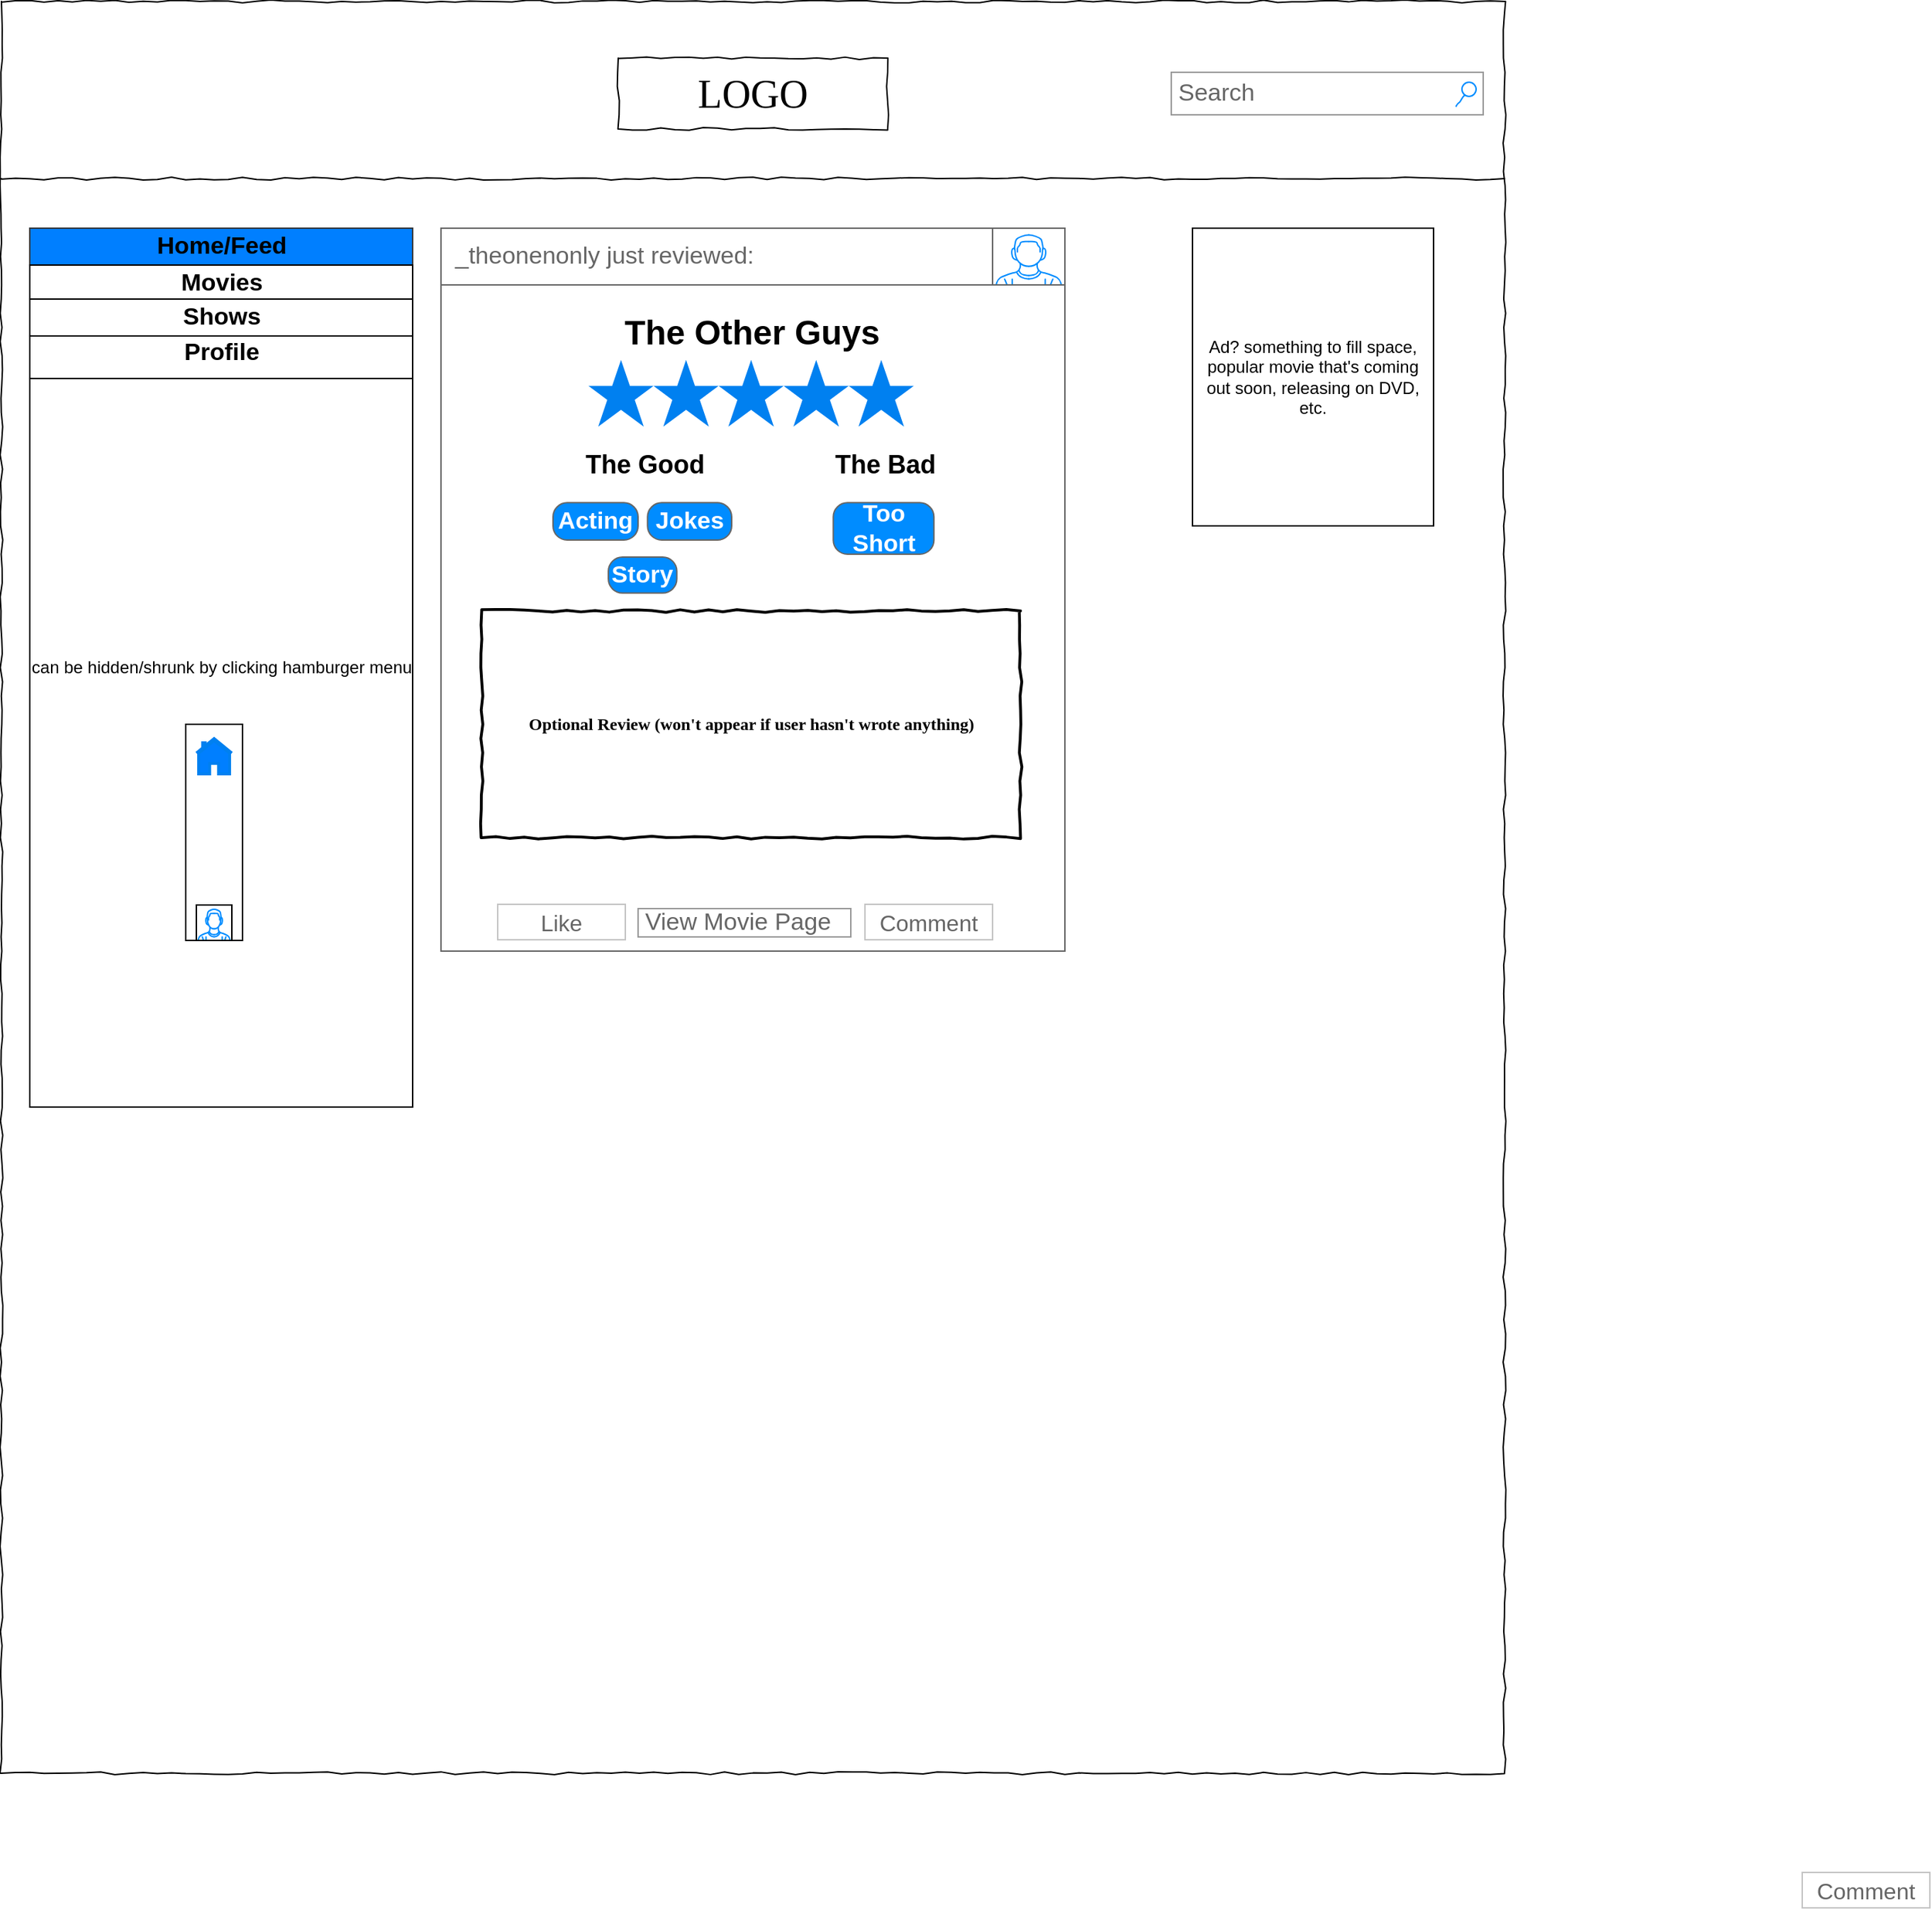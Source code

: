 <mxfile version="13.1.9" type="device"><diagram name="Page-1" id="03018318-947c-dd8e-b7a3-06fadd420f32"><mxGraphModel dx="1422" dy="800" grid="1" gridSize="10" guides="1" tooltips="1" connect="1" arrows="1" fold="1" page="1" pageScale="1" pageWidth="1100" pageHeight="850" background="#ffffff" math="0" shadow="0"><root><mxCell id="0"/><mxCell id="1" parent="0"/><mxCell id="677b7b8949515195-1" value="" style="whiteSpace=wrap;html=1;rounded=0;shadow=0;labelBackgroundColor=none;strokeColor=#000000;strokeWidth=1;fillColor=none;fontFamily=Verdana;fontSize=12;fontColor=#000000;align=center;comic=1;" parent="1" vertex="1"><mxGeometry x="20" y="20" width="1060" height="1250" as="geometry"/></mxCell><mxCell id="677b7b8949515195-2" value="LOGO" style="whiteSpace=wrap;html=1;rounded=0;shadow=0;labelBackgroundColor=none;strokeWidth=1;fontFamily=Verdana;fontSize=28;align=center;comic=1;" parent="1" vertex="1"><mxGeometry x="455" y="60" width="190" height="50" as="geometry"/></mxCell><mxCell id="677b7b8949515195-3" value="Search" style="strokeWidth=1;shadow=0;dashed=0;align=center;html=1;shape=mxgraph.mockup.forms.searchBox;strokeColor=#999999;mainText=;strokeColor2=#008cff;fontColor=#666666;fontSize=17;align=left;spacingLeft=3;rounded=0;labelBackgroundColor=none;comic=1;" parent="1" vertex="1"><mxGeometry x="845" y="70" width="220" height="30" as="geometry"/></mxCell><mxCell id="677b7b8949515195-9" value="" style="line;strokeWidth=1;html=1;rounded=0;shadow=0;labelBackgroundColor=none;fillColor=none;fontFamily=Verdana;fontSize=14;fontColor=#000000;align=center;comic=1;" parent="1" vertex="1"><mxGeometry x="20" y="140" width="1060" height="10" as="geometry"/></mxCell><mxCell id="s8a1tYQO_xYwBzTLt5tD-1" value="" style="shape=image;html=1;verticalAlign=top;verticalLabelPosition=bottom;labelBackgroundColor=#ffffff;imageAspect=0;aspect=fixed;image=https://cdn4.iconfinder.com/data/icons/geosm-e-commerce/48/menu-128.png" vertex="1" parent="1"><mxGeometry x="40" y="55" width="60" height="60" as="geometry"/></mxCell><mxCell id="s8a1tYQO_xYwBzTLt5tD-14" value="" style="strokeWidth=1;shadow=0;dashed=0;align=center;html=1;shape=mxgraph.mockup.containers.rrect;rSize=0;strokeColor=#666666;fontColor=#666666;fontSize=17;verticalAlign=top;whiteSpace=wrap;fillColor=#ffffff;spacingTop=32;" vertex="1" parent="1"><mxGeometry x="330" y="180" width="440" height="510" as="geometry"/></mxCell><mxCell id="s8a1tYQO_xYwBzTLt5tD-15" value="_theonenonly just reviewed:" style="strokeWidth=1;shadow=0;dashed=0;align=center;html=1;shape=mxgraph.mockup.containers.rrect;rSize=0;fontSize=17;fontColor=#666666;strokeColor=#666666;align=left;spacingLeft=8;fillColor=none;resizeWidth=1;" vertex="1" parent="s8a1tYQO_xYwBzTLt5tD-14"><mxGeometry width="438" height="40" relative="1" as="geometry"/></mxCell><mxCell id="s8a1tYQO_xYwBzTLt5tD-17" value="Like" style="strokeWidth=1;shadow=0;dashed=0;align=center;html=1;shape=mxgraph.mockup.containers.rrect;rSize=0;fontSize=16;fontColor=#666666;strokeColor=#c4c4c4;whiteSpace=wrap;fillColor=none;" vertex="1" parent="s8a1tYQO_xYwBzTLt5tD-14"><mxGeometry x="0.25" y="1" width="90" height="25" relative="1" as="geometry"><mxPoint x="-70" y="-33" as="offset"/></mxGeometry></mxCell><mxCell id="s8a1tYQO_xYwBzTLt5tD-18" value="Comment" style="strokeWidth=1;shadow=0;dashed=0;align=center;html=1;shape=mxgraph.mockup.containers.rrect;rSize=0;fontSize=16;fontColor=#666666;strokeColor=#c4c4c4;whiteSpace=wrap;fillColor=none;" vertex="1" parent="s8a1tYQO_xYwBzTLt5tD-14"><mxGeometry x="0.75" y="1" width="90" height="25" relative="1" as="geometry"><mxPoint x="-31" y="-33" as="offset"/></mxGeometry></mxCell><mxCell id="s8a1tYQO_xYwBzTLt5tD-19" value="" style="verticalLabelPosition=bottom;shadow=0;dashed=0;align=center;html=1;verticalAlign=top;strokeWidth=1;shape=mxgraph.mockup.containers.userMale;strokeColor=#666666;strokeColor2=#008cff;" vertex="1" parent="s8a1tYQO_xYwBzTLt5tD-14"><mxGeometry x="389" width="51" height="40" as="geometry"/></mxCell><mxCell id="s8a1tYQO_xYwBzTLt5tD-35" value="&lt;h1&gt;The Other Guys&lt;/h1&gt;" style="text;html=1;strokeColor=none;fillColor=none;align=center;verticalAlign=middle;whiteSpace=wrap;rounded=0;" vertex="1" parent="s8a1tYQO_xYwBzTLt5tD-14"><mxGeometry x="109" y="55.134" width="221" height="37.778" as="geometry"/></mxCell><mxCell id="s8a1tYQO_xYwBzTLt5tD-32" value="" style="group" vertex="1" connectable="0" parent="s8a1tYQO_xYwBzTLt5tD-14"><mxGeometry x="104" y="92.91" width="229.43" height="47.09" as="geometry"/></mxCell><mxCell id="s8a1tYQO_xYwBzTLt5tD-20" value="" style="html=1;verticalLabelPosition=bottom;labelBackgroundColor=#ffffff;verticalAlign=top;shadow=0;dashed=0;strokeWidth=2;shape=mxgraph.ios7.misc.star;fillColor=#0080f0;strokeColor=none;" vertex="1" parent="s8a1tYQO_xYwBzTLt5tD-32"><mxGeometry width="45.886" height="47.09" as="geometry"/></mxCell><mxCell id="s8a1tYQO_xYwBzTLt5tD-23" value="" style="html=1;verticalLabelPosition=bottom;labelBackgroundColor=#ffffff;verticalAlign=top;shadow=0;dashed=0;strokeWidth=2;shape=mxgraph.ios7.misc.star;fillColor=#0080f0;strokeColor=none;" vertex="1" parent="s8a1tYQO_xYwBzTLt5tD-32"><mxGeometry x="45.886" width="45.886" height="47.09" as="geometry"/></mxCell><mxCell id="s8a1tYQO_xYwBzTLt5tD-22" value="" style="html=1;verticalLabelPosition=bottom;labelBackgroundColor=#ffffff;verticalAlign=top;shadow=0;dashed=0;strokeWidth=2;shape=mxgraph.ios7.misc.star;fillColor=#0080f0;strokeColor=none;" vertex="1" parent="s8a1tYQO_xYwBzTLt5tD-32"><mxGeometry x="91.772" width="45.886" height="47.09" as="geometry"/></mxCell><mxCell id="s8a1tYQO_xYwBzTLt5tD-24" value="" style="html=1;verticalLabelPosition=bottom;labelBackgroundColor=#ffffff;verticalAlign=top;shadow=0;dashed=0;strokeWidth=2;shape=mxgraph.ios7.misc.star;fillColor=#0080f0;strokeColor=none;" vertex="1" parent="s8a1tYQO_xYwBzTLt5tD-32"><mxGeometry x="137.658" width="45.886" height="47.09" as="geometry"/></mxCell><mxCell id="s8a1tYQO_xYwBzTLt5tD-25" value="" style="html=1;verticalLabelPosition=bottom;labelBackgroundColor=#ffffff;verticalAlign=top;shadow=0;dashed=0;strokeWidth=2;shape=mxgraph.ios7.misc.star;fillColor=#0080f0;strokeColor=none;" vertex="1" parent="s8a1tYQO_xYwBzTLt5tD-32"><mxGeometry x="183.544" width="45.886" height="47.09" as="geometry"/></mxCell><mxCell id="s8a1tYQO_xYwBzTLt5tD-42" value="" style="group" vertex="1" connectable="0" parent="s8a1tYQO_xYwBzTLt5tD-14"><mxGeometry x="235.3" y="139.983" width="153.695" height="165.626" as="geometry"/></mxCell><mxCell id="s8a1tYQO_xYwBzTLt5tD-41" value="&lt;h2&gt;The Bad&lt;/h2&gt;" style="text;html=1;strokeColor=none;fillColor=none;align=center;verticalAlign=middle;whiteSpace=wrap;rounded=0;" vertex="1" parent="s8a1tYQO_xYwBzTLt5tD-42"><mxGeometry x="36.576" width="83.429" height="53.684" as="geometry"/></mxCell><mxCell id="s8a1tYQO_xYwBzTLt5tD-40" value="" style="group" vertex="1" connectable="0" parent="s8a1tYQO_xYwBzTLt5tD-14"><mxGeometry x="64.998" y="139.981" width="154.343" height="165.612" as="geometry"/></mxCell><mxCell id="s8a1tYQO_xYwBzTLt5tD-29" value="&lt;h2&gt;The Good&lt;/h2&gt;" style="text;html=1;strokeColor=none;fillColor=none;align=center;verticalAlign=middle;whiteSpace=wrap;rounded=0;" vertex="1" parent="s8a1tYQO_xYwBzTLt5tD-40"><mxGeometry x="15.702" width="125.71" height="53.682" as="geometry"/></mxCell><mxCell id="s8a1tYQO_xYwBzTLt5tD-33" value="Jokes" style="strokeWidth=1;shadow=0;dashed=0;align=center;html=1;shape=mxgraph.mockup.buttons.button;strokeColor=#666666;fontColor=#ffffff;mainText=;buttonStyle=round;fontSize=17;fontStyle=1;fillColor=#008cff;whiteSpace=wrap;" vertex="1" parent="s8a1tYQO_xYwBzTLt5tD-40"><mxGeometry x="80.65" y="53.68" width="59.35" height="26.32" as="geometry"/></mxCell><mxCell id="s8a1tYQO_xYwBzTLt5tD-34" value="Story" style="strokeWidth=1;shadow=0;dashed=0;align=center;html=1;shape=mxgraph.mockup.buttons.button;strokeColor=#666666;fontColor=#ffffff;mainText=;buttonStyle=round;fontSize=17;fontStyle=1;fillColor=#008cff;whiteSpace=wrap;" vertex="1" parent="s8a1tYQO_xYwBzTLt5tD-14"><mxGeometry x="118.028" y="232.001" width="48.29" height="25.39" as="geometry"/></mxCell><mxCell id="s8a1tYQO_xYwBzTLt5tD-27" value="Acting" style="strokeWidth=1;shadow=0;dashed=0;align=center;html=1;shape=mxgraph.mockup.buttons.button;strokeColor=#666666;fontColor=#ffffff;mainText=;buttonStyle=round;fontSize=17;fontStyle=1;fillColor=#008cff;whiteSpace=wrap;" vertex="1" parent="s8a1tYQO_xYwBzTLt5tD-14"><mxGeometry x="78.998" y="193.661" width="60" height="26.32" as="geometry"/></mxCell><mxCell id="s8a1tYQO_xYwBzTLt5tD-37" value="Too Short" style="strokeWidth=1;shadow=0;dashed=0;align=center;html=1;shape=mxgraph.mockup.buttons.button;strokeColor=#666666;fontColor=#ffffff;mainText=;buttonStyle=round;fontSize=17;fontStyle=1;fillColor=#008cff;whiteSpace=wrap;" vertex="1" parent="s8a1tYQO_xYwBzTLt5tD-14"><mxGeometry x="276.65" y="193.66" width="71" height="36.33" as="geometry"/></mxCell><mxCell id="s8a1tYQO_xYwBzTLt5tD-43" value="Optional Review (won't appear if user hasn't wrote anything)" style="html=1;whiteSpace=wrap;comic=1;strokeWidth=2;fontFamily=Comic Sans MS;fontStyle=1;align=center;" vertex="1" parent="s8a1tYQO_xYwBzTLt5tD-14"><mxGeometry x="28.71" y="270" width="380" height="160" as="geometry"/></mxCell><mxCell id="s8a1tYQO_xYwBzTLt5tD-45" value="Comment" style="strokeWidth=1;shadow=0;dashed=0;align=center;html=1;shape=mxgraph.mockup.containers.rrect;rSize=0;fontSize=16;fontColor=#666666;strokeColor=#c4c4c4;whiteSpace=wrap;fillColor=none;" vertex="1" parent="s8a1tYQO_xYwBzTLt5tD-14"><mxGeometry x="0.75" y="1" width="90" height="25" relative="1" as="geometry"><mxPoint x="630" y="650" as="offset"/></mxGeometry></mxCell><mxCell id="s8a1tYQO_xYwBzTLt5tD-46" value="View Movie Page" style="strokeWidth=1;shadow=0;dashed=0;align=center;html=1;shape=mxgraph.mockup.forms.pwField;strokeColor=#999999;mainText=;align=left;fontColor=#666666;fontSize=17;spacingLeft=3;" vertex="1" parent="s8a1tYQO_xYwBzTLt5tD-14"><mxGeometry x="139" y="480" width="150" height="20" as="geometry"/></mxCell><mxCell id="s8a1tYQO_xYwBzTLt5tD-64" value="can be hidden/shrunk by clicking hamburger menu" style="strokeWidth=1;shadow=0;dashed=0;align=center;html=1;shape=mxgraph.mockup.containers.rrect;rSize=0;" vertex="1" parent="1"><mxGeometry x="40" y="180" width="270" height="620" as="geometry"/></mxCell><mxCell id="s8a1tYQO_xYwBzTLt5tD-65" value="Home/Feed" style="strokeColor=#36393d;fillColor=#007FFF;strokeWidth=1;shadow=0;dashed=0;align=center;html=1;shape=mxgraph.mockup.containers.rrect;rSize=0;fontSize=17;fontStyle=1;resizeWidth=1;" vertex="1" parent="s8a1tYQO_xYwBzTLt5tD-64"><mxGeometry width="270" height="26" relative="1" as="geometry"/></mxCell><mxCell id="s8a1tYQO_xYwBzTLt5tD-66" value="Movies" style="strokeWidth=1;shadow=0;dashed=0;align=center;html=1;shape=mxgraph.mockup.containers.rrect;rSize=0;fontSize=17;fontStyle=1;resizeWidth=1;" vertex="1" parent="s8a1tYQO_xYwBzTLt5tD-64"><mxGeometry width="270" height="26" relative="1" as="geometry"><mxPoint y="26" as="offset"/></mxGeometry></mxCell><mxCell id="s8a1tYQO_xYwBzTLt5tD-67" value="Profile" style="strokeWidth=1;shadow=0;dashed=0;align=center;html=1;shape=mxgraph.mockup.containers.rrect;rSize=0;fontSize=17;fontStyle=1;resizeWidth=1;" vertex="1" parent="s8a1tYQO_xYwBzTLt5tD-64"><mxGeometry width="270" height="36" relative="1" as="geometry"><mxPoint y="70" as="offset"/></mxGeometry></mxCell><mxCell id="s8a1tYQO_xYwBzTLt5tD-68" value="Shows" style="strokeWidth=1;shadow=0;dashed=0;align=center;html=1;shape=mxgraph.mockup.containers.rrect;rSize=0;fontSize=17;fontStyle=1;resizeWidth=1;" vertex="1" parent="s8a1tYQO_xYwBzTLt5tD-64"><mxGeometry y="1" width="270" height="26" relative="1" as="geometry"><mxPoint y="-570" as="offset"/></mxGeometry></mxCell><mxCell id="s8a1tYQO_xYwBzTLt5tD-80" value="" style="rounded=0;whiteSpace=wrap;html=1;" vertex="1" parent="s8a1tYQO_xYwBzTLt5tD-64"><mxGeometry x="110" y="350" width="40" height="152.5" as="geometry"/></mxCell><mxCell id="s8a1tYQO_xYwBzTLt5tD-76" value="" style="html=1;verticalLabelPosition=bottom;align=center;labelBackgroundColor=#ffffff;verticalAlign=top;strokeWidth=2;strokeColor=#0080F0;shadow=0;dashed=0;shape=mxgraph.ios7.icons.home;fillColor=#007FFF;" vertex="1" parent="s8a1tYQO_xYwBzTLt5tD-64"><mxGeometry x="117.5" y="360" width="25" height="25" as="geometry"/></mxCell><mxCell id="s8a1tYQO_xYwBzTLt5tD-77" value="" style="shape=image;html=1;verticalAlign=top;verticalLabelPosition=bottom;labelBackgroundColor=#ffffff;imageAspect=0;aspect=fixed;image=https://cdn3.iconfinder.com/data/icons/iconic-1/32/movie-128.png;fillColor=#007FFF;" vertex="1" parent="s8a1tYQO_xYwBzTLt5tD-64"><mxGeometry x="117.5" y="400" width="25" height="25" as="geometry"/></mxCell><mxCell id="s8a1tYQO_xYwBzTLt5tD-78" value="" style="shape=image;html=1;verticalAlign=top;verticalLabelPosition=bottom;labelBackgroundColor=#ffffff;imageAspect=0;aspect=fixed;image=https://cdn3.iconfinder.com/data/icons/solid-amenities-icon-set/64/Cable_TV_2-128.png;fillColor=#007FFF;" vertex="1" parent="s8a1tYQO_xYwBzTLt5tD-64"><mxGeometry x="117.5" y="440" width="25" height="25" as="geometry"/></mxCell><mxCell id="s8a1tYQO_xYwBzTLt5tD-79" value="" style="verticalLabelPosition=bottom;shadow=0;dashed=0;align=center;html=1;verticalAlign=top;strokeWidth=1;shape=mxgraph.mockup.containers.userMale;strokeColor2=#008cff;" vertex="1" parent="s8a1tYQO_xYwBzTLt5tD-64"><mxGeometry x="117.5" y="477.5" width="25" height="25" as="geometry"/></mxCell><mxCell id="s8a1tYQO_xYwBzTLt5tD-70" value="Ad? something to fill space, popular movie that's coming out soon, releasing on DVD, etc." style="rounded=0;whiteSpace=wrap;html=1;" vertex="1" parent="1"><mxGeometry x="860" y="180" width="170" height="210" as="geometry"/></mxCell></root></mxGraphModel></diagram></mxfile>